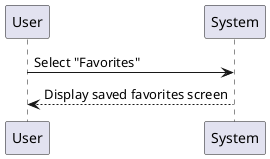 @startuml
User -> System: Select "Favorites"
System --> User: Display saved favorites screen

@enduml